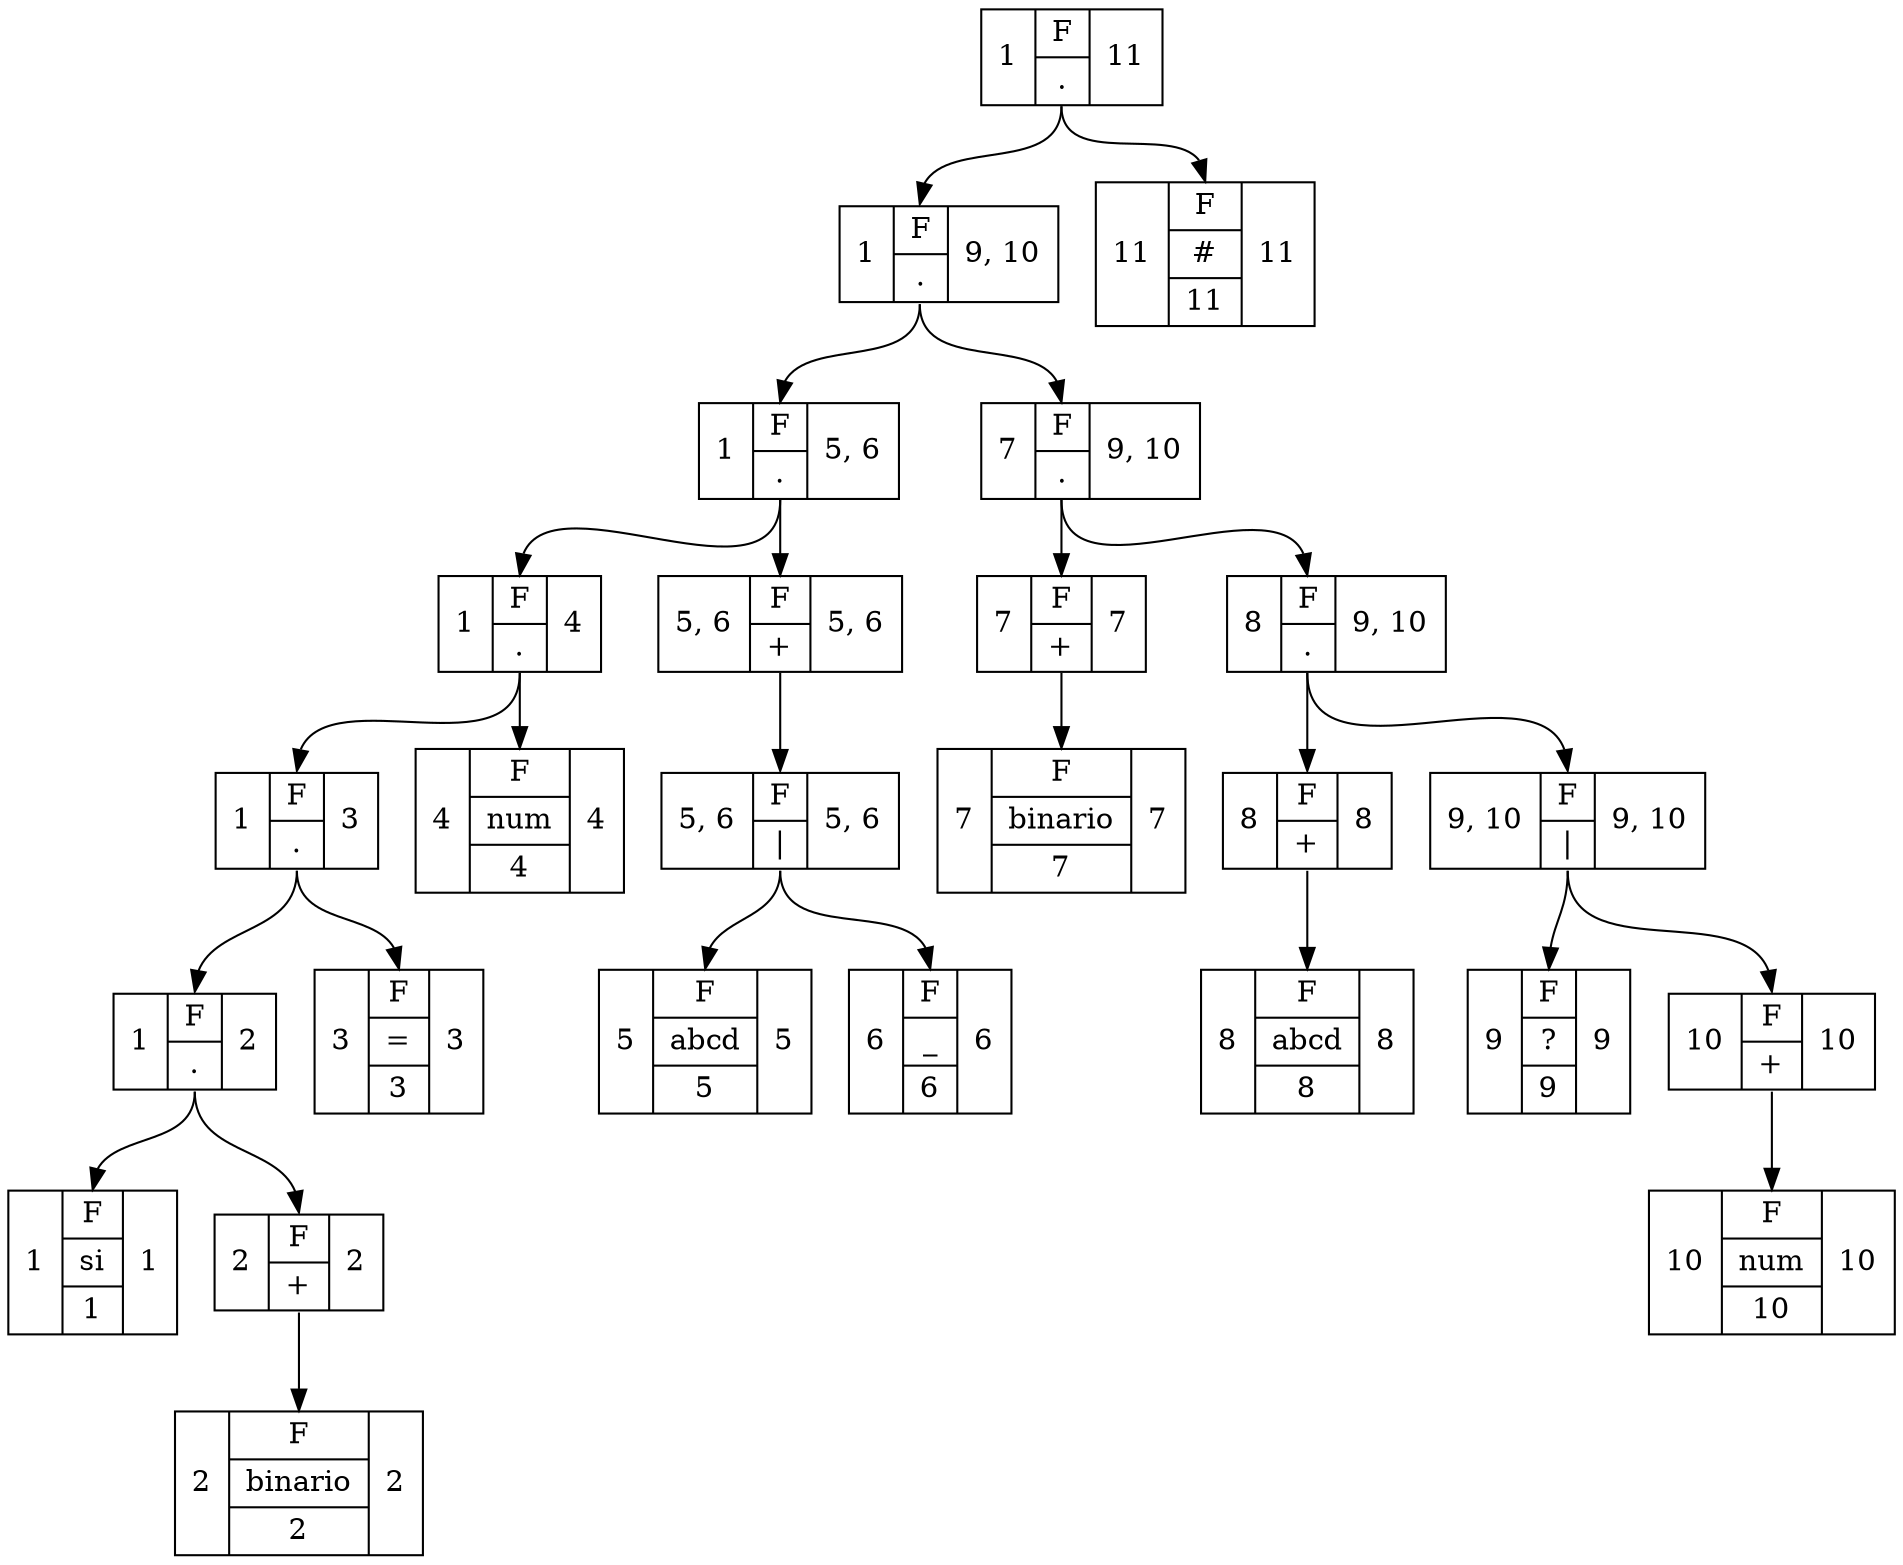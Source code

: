 digraph{
node[shape=record];
Nodo_0[label="1 | {<lH>F|{<lL>.}} | 11"];
Nodo_0:lL -> Nodo_1:lH;
Nodo_0:lL -> Nodo_25:lH;
Nodo_1[label="1 | {<lH>F|{<lL>.}} | 9, 10"];
Nodo_1:lL -> Nodo_2:lH;
Nodo_1:lL -> Nodo_15:lH;
Nodo_2[label="1 | {<lH>F|{<lL>.}} | 5, 6"];
Nodo_2:lL -> Nodo_3:lH;
Nodo_2:lL -> Nodo_11:lH;
Nodo_3[label="1 | {<lH>F|{<lL>.}} | 4"];
Nodo_3:lL -> Nodo_4:lH;
Nodo_3:lL -> Nodo_10:lH;
Nodo_4[label="1 | {<lH>F|{<lL>.}} | 3"];
Nodo_4:lL -> Nodo_5:lH;
Nodo_4:lL -> Nodo_9:lH;
Nodo_5[label="1 | {<lH>F|{<lL>.}} | 2"];
Nodo_5:lL -> Nodo_6:lH;
Nodo_5:lL -> Nodo_7:lH;
Nodo_6[label="1 | {<lH>F|{si}|{<lL>1}} | 1"];
Nodo_7[label="2 | {<lH>F|{<lL>+}} | 2"];
Nodo_7:lL -> Nodo_8:lH;
Nodo_8[label="2 | {<lH>F|{binario}|{<lL>2}} | 2"];
Nodo_9[label="3 | {<lH>F|{=}|{<lL>3}} | 3"];
Nodo_10[label="4 | {<lH>F|{num}|{<lL>4}} | 4"];
Nodo_11[label="5, 6 | {<lH>F|{<lL>+}} | 5, 6"];
Nodo_11:lL -> Nodo_12:lH;
Nodo_12[label="5, 6 | {<lH>F|{<lL>\|}} | 5, 6"];
Nodo_12:lL -> Nodo_13:lH;
Nodo_12:lL -> Nodo_14:lH;
Nodo_13[label="5 | {<lH>F|{abcd}|{<lL>5}} | 5"];
Nodo_14[label="6 | {<lH>F|{_}|{<lL>6}} | 6"];
Nodo_15[label="7 | {<lH>F|{<lL>.}} | 9, 10"];
Nodo_15:lL -> Nodo_16:lH;
Nodo_15:lL -> Nodo_18:lH;
Nodo_16[label="7 | {<lH>F|{<lL>+}} | 7"];
Nodo_16:lL -> Nodo_17:lH;
Nodo_17[label="7 | {<lH>F|{binario}|{<lL>7}} | 7"];
Nodo_18[label="8 | {<lH>F|{<lL>.}} | 9, 10"];
Nodo_18:lL -> Nodo_19:lH;
Nodo_18:lL -> Nodo_21:lH;
Nodo_19[label="8 | {<lH>F|{<lL>+}} | 8"];
Nodo_19:lL -> Nodo_20:lH;
Nodo_20[label="8 | {<lH>F|{abcd}|{<lL>8}} | 8"];
Nodo_21[label="9, 10 | {<lH>F|{<lL>\|}} | 9, 10"];
Nodo_21:lL -> Nodo_22:lH;
Nodo_21:lL -> Nodo_23:lH;
Nodo_22[label="9 | {<lH>F|{?}|{<lL>9}} | 9"];
Nodo_23[label="10 | {<lH>F|{<lL>+}} | 10"];
Nodo_23:lL -> Nodo_24:lH;
Nodo_24[label="10 | {<lH>F|{num}|{<lL>10}} | 10"];
Nodo_25[label="11 | {<lH>F|{#}|{<lL>11}} | 11"];
}